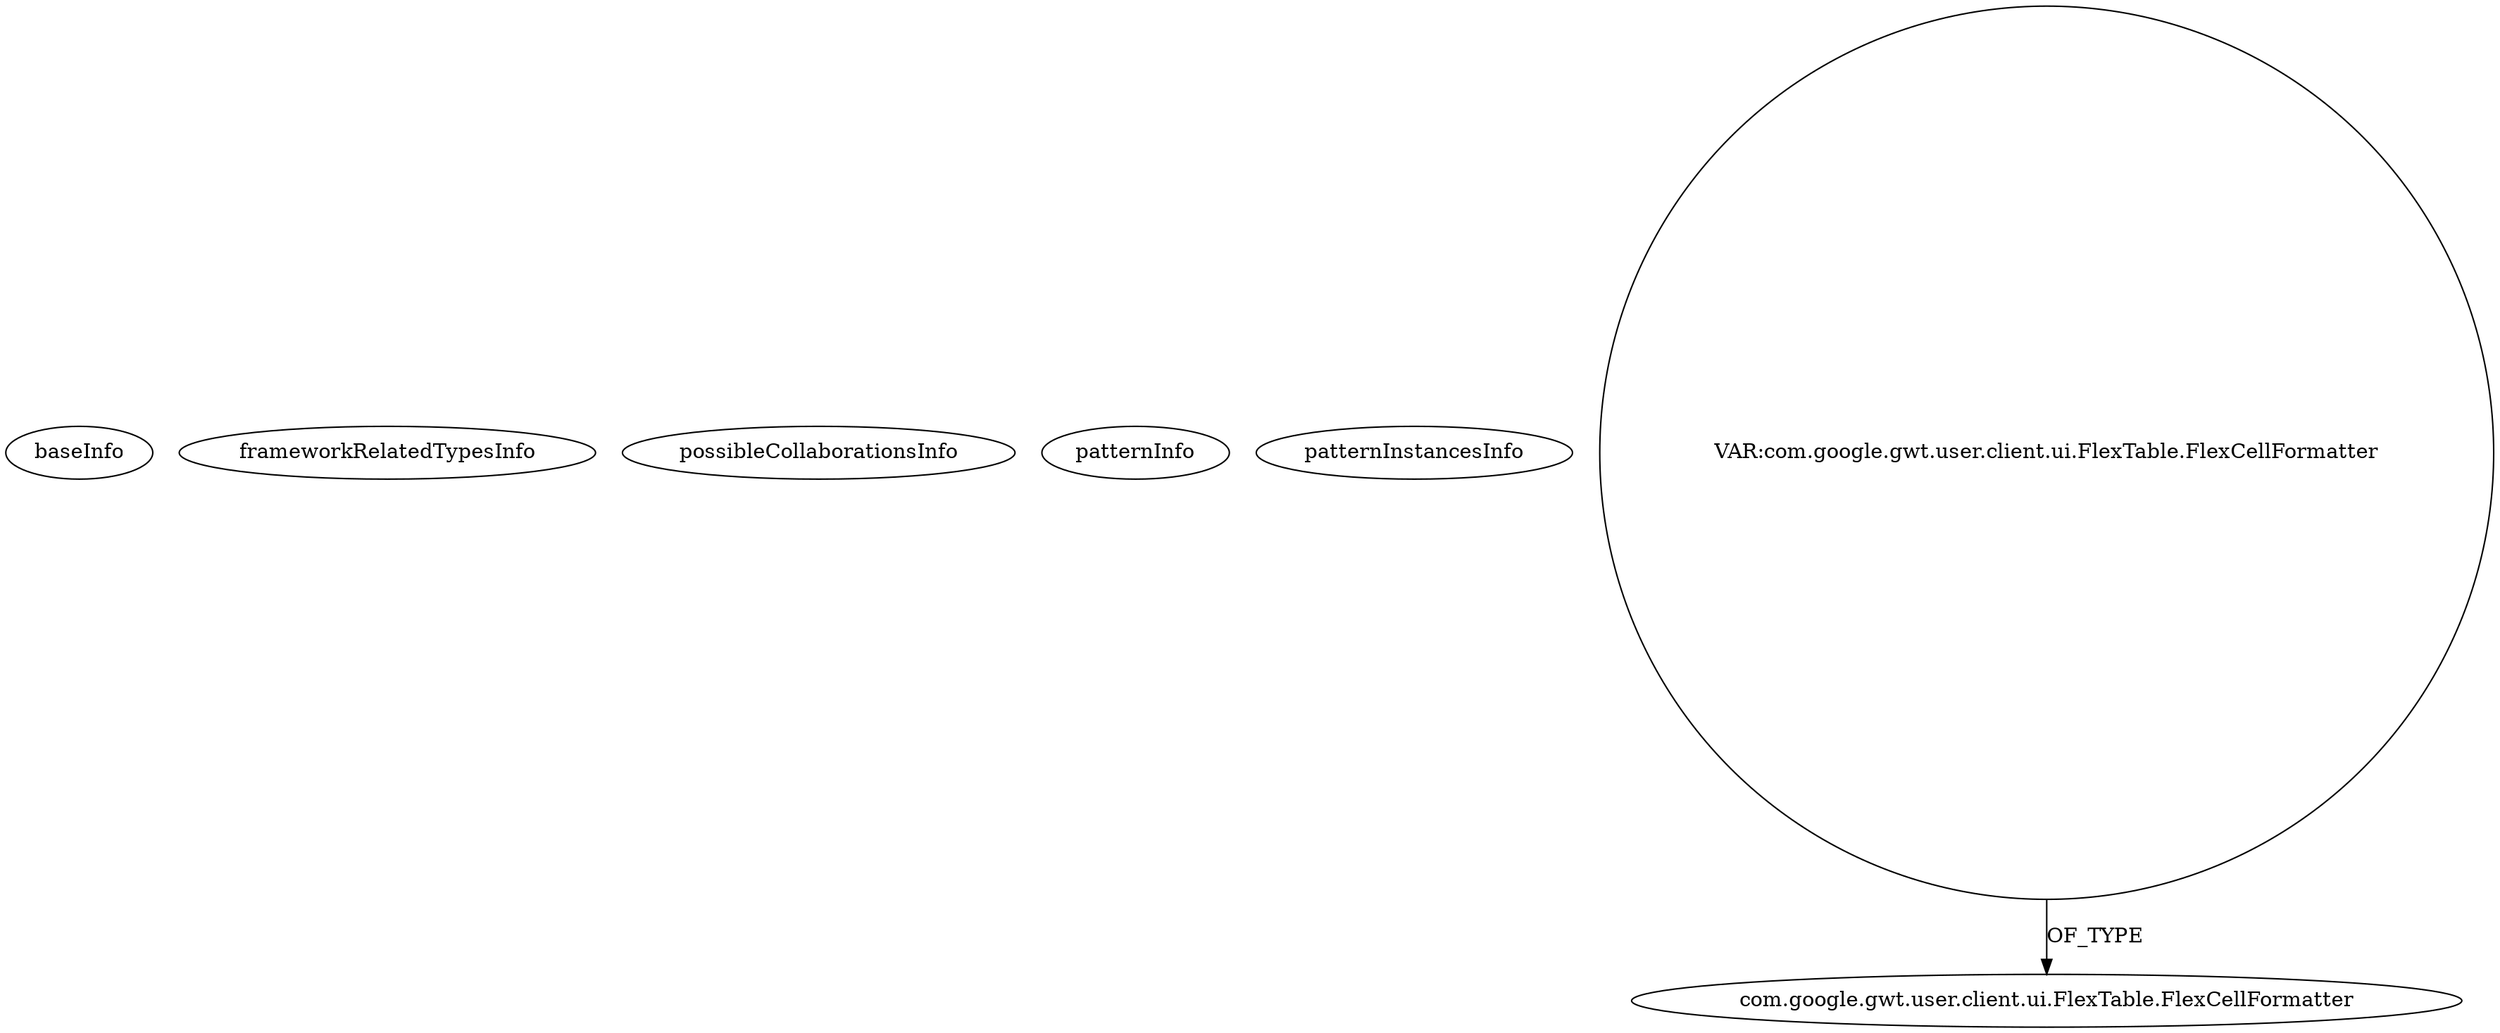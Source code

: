 digraph {
baseInfo[graphId=1369,category="pattern",isAnonymous=false,possibleRelation=false]
frameworkRelatedTypesInfo[]
possibleCollaborationsInfo[]
patternInfo[frequency=2.0,patternRootClient=null]
patternInstancesInfo[0="j78wu-HyperDex-GUI~/j78wu-HyperDex-GUI/HyperDex-GUI-master/src/com/hyperdex/web/client/view/HyperSpace.java~HyperSpace~3091",1="woox-serverapp~/woox-serverapp/serverapp-master/src/wooxes/net/shared/Usuari.java~Usuari~4667"]
32[label="com.google.gwt.user.client.ui.FlexTable.FlexCellFormatter",vertexType="FRAMEWORK_CLASS_TYPE",isFrameworkType=false]
57[label="VAR:com.google.gwt.user.client.ui.FlexTable.FlexCellFormatter",vertexType="VARIABLE_EXPRESION",isFrameworkType=false,shape=circle]
57->32[label="OF_TYPE"]
}
